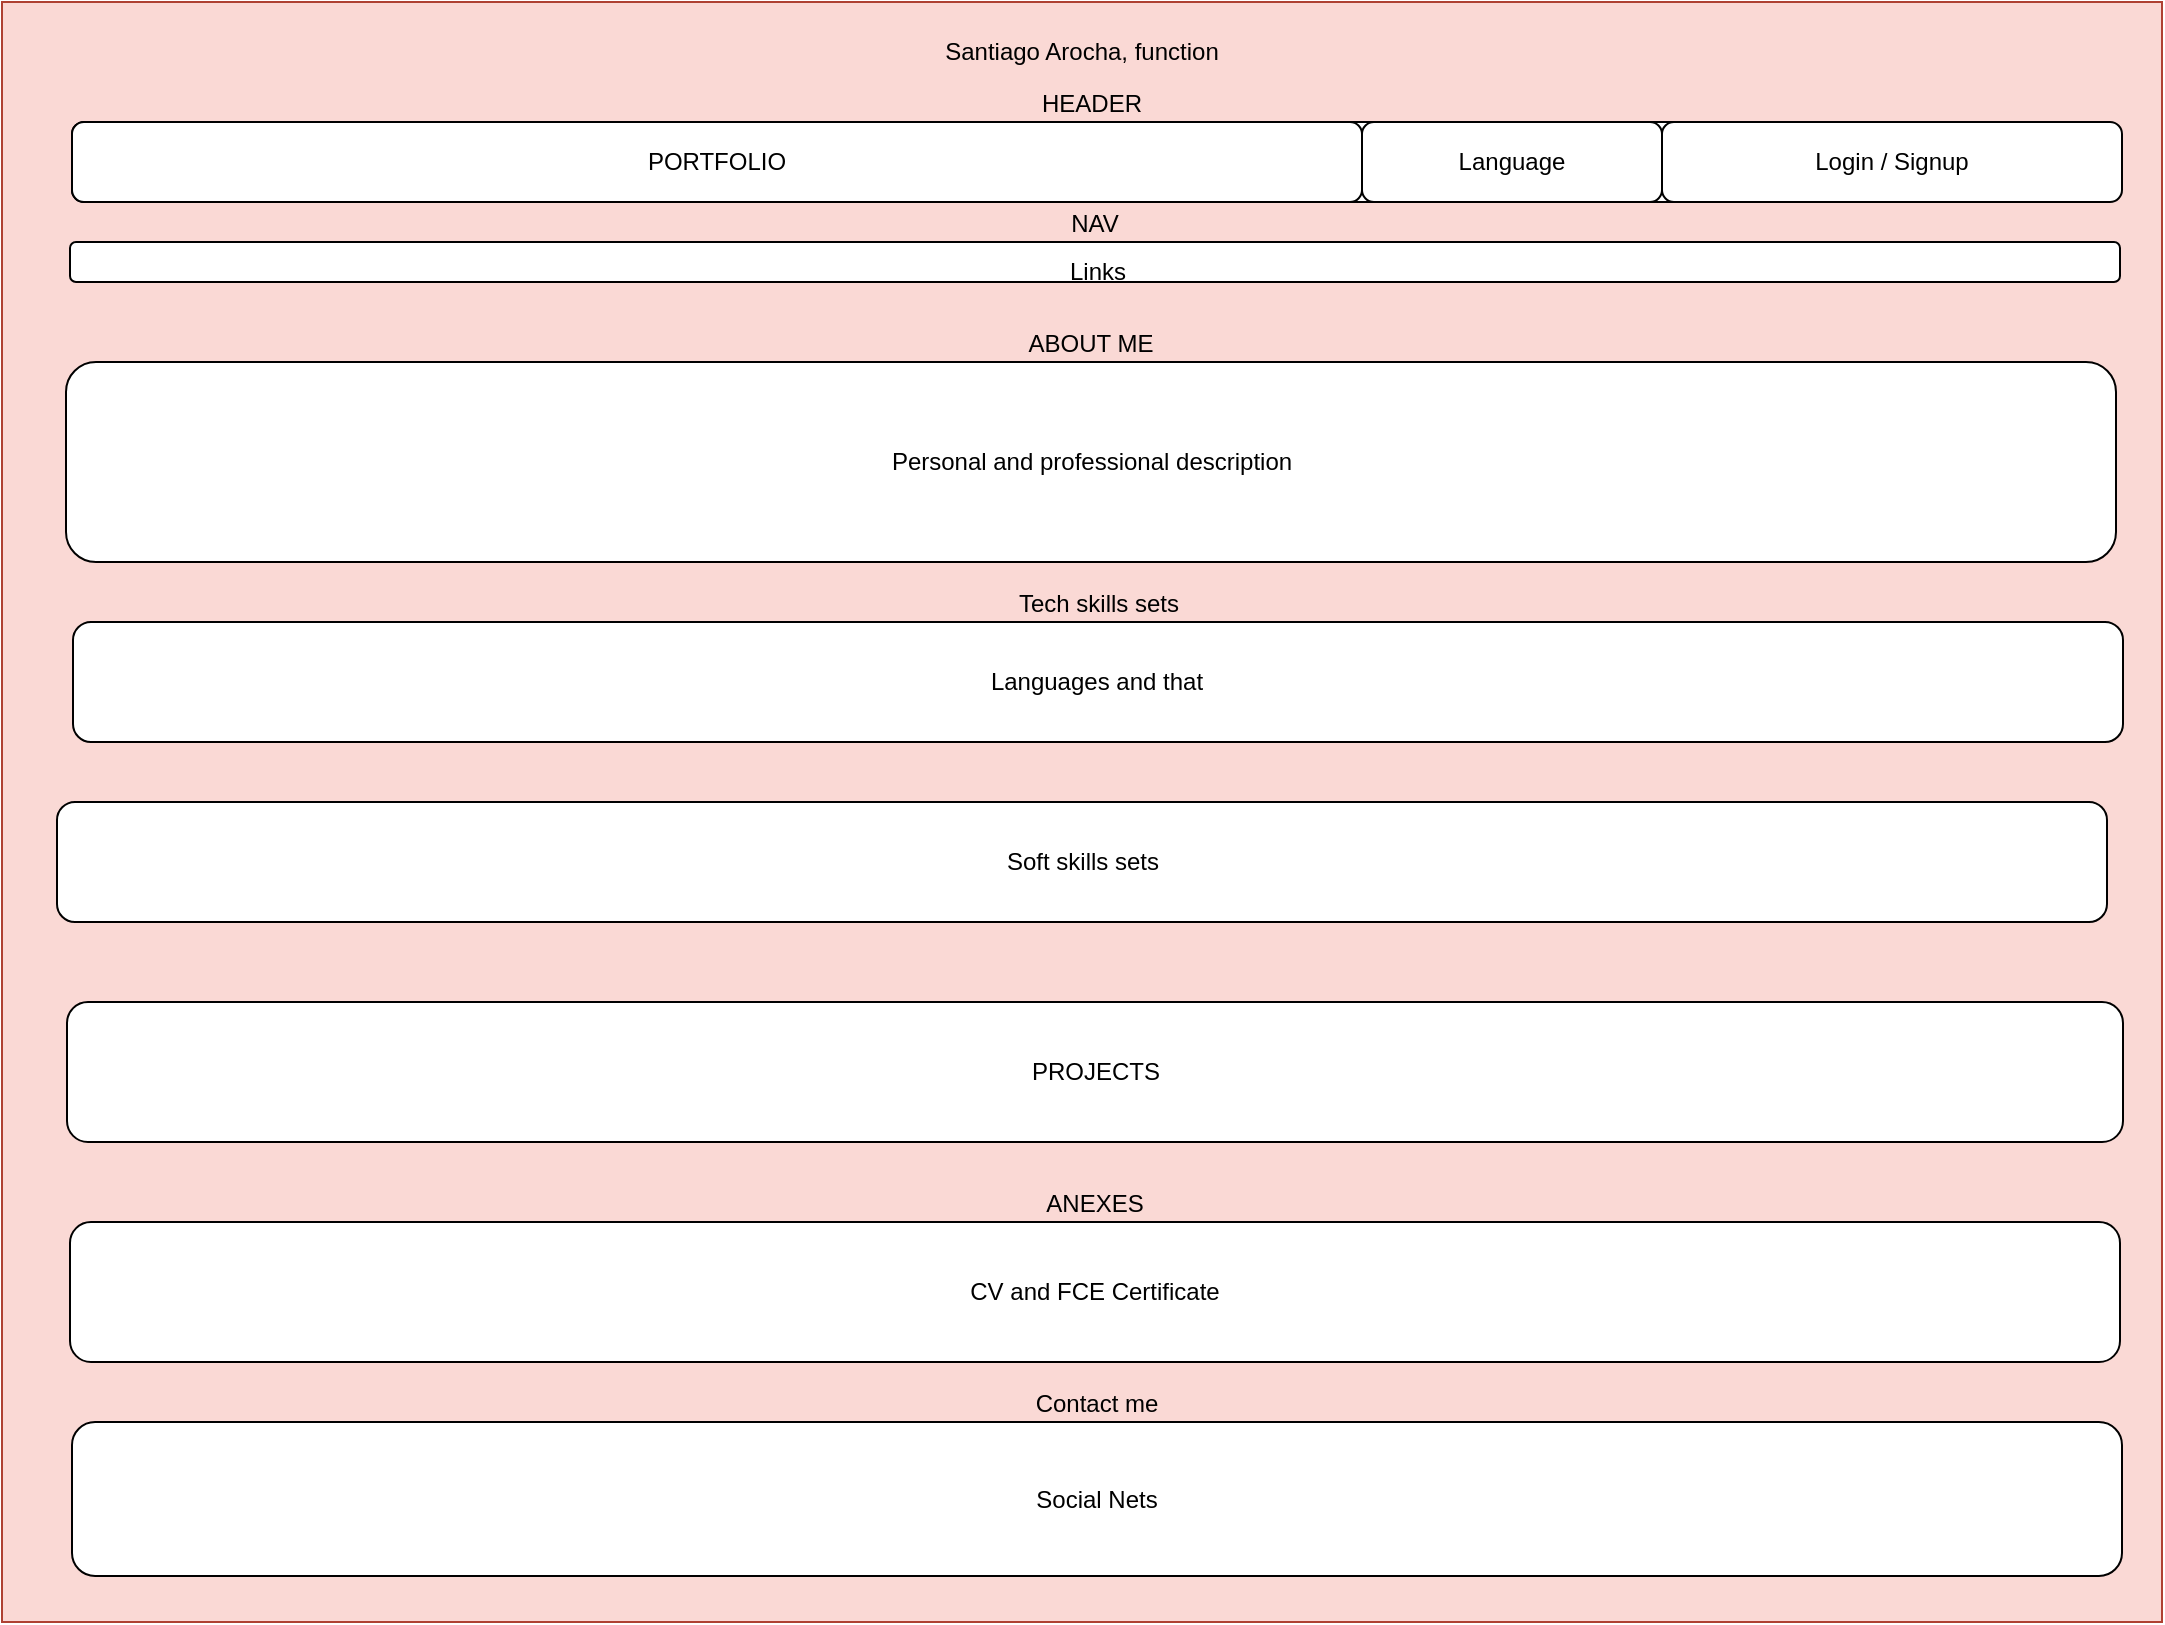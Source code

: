 <mxfile version="17.2.4" type="device"><diagram id="YwefCp81MQTMcxTEYlch" name="Page-1"><mxGraphModel dx="1711" dy="871" grid="1" gridSize="10" guides="1" tooltips="1" connect="1" arrows="1" fold="1" page="1" pageScale="1" pageWidth="1169" pageHeight="1654" math="0" shadow="0"><root><mxCell id="0"/><mxCell id="1" parent="0"/><mxCell id="4yL_EyfEFYLKIj43m_wI-1" value="" style="rounded=0;whiteSpace=wrap;html=1;fillColor=#fad9d5;strokeColor=#ae4132;" vertex="1" parent="1"><mxGeometry x="40" y="40" width="1080" height="810" as="geometry"/></mxCell><mxCell id="4yL_EyfEFYLKIj43m_wI-2" value="Santiago Arocha, function" style="text;html=1;strokeColor=none;fillColor=none;align=center;verticalAlign=middle;whiteSpace=wrap;rounded=0;" vertex="1" parent="1"><mxGeometry x="475" y="50" width="210" height="30" as="geometry"/></mxCell><mxCell id="4yL_EyfEFYLKIj43m_wI-3" value="HEADER" style="rounded=1;whiteSpace=wrap;html=1;strokeColor=default;labelPosition=center;verticalLabelPosition=top;align=center;verticalAlign=bottom;&#xA;background: #6b705c;" vertex="1" parent="1"><mxGeometry x="75" y="100" width="1020" height="40" as="geometry"/></mxCell><mxCell id="4yL_EyfEFYLKIj43m_wI-5" value="PORTFOLIO" style="rounded=1;whiteSpace=wrap;html=1;strokeColor=default;" vertex="1" parent="1"><mxGeometry x="75" y="100" width="645" height="40" as="geometry"/></mxCell><mxCell id="4yL_EyfEFYLKIj43m_wI-6" value="Language" style="rounded=1;whiteSpace=wrap;html=1;strokeColor=default;" vertex="1" parent="1"><mxGeometry x="720" y="100" width="150" height="40" as="geometry"/></mxCell><mxCell id="4yL_EyfEFYLKIj43m_wI-7" value="Login / Signup" style="rounded=1;whiteSpace=wrap;html=1;strokeColor=default;" vertex="1" parent="1"><mxGeometry x="870" y="100" width="230" height="40" as="geometry"/></mxCell><mxCell id="4yL_EyfEFYLKIj43m_wI-8" value="NAV" style="rounded=1;whiteSpace=wrap;html=1;strokeColor=default;labelPosition=center;verticalLabelPosition=top;align=center;verticalAlign=bottom;" vertex="1" parent="1"><mxGeometry x="74" y="160" width="1025" height="20" as="geometry"/></mxCell><mxCell id="4yL_EyfEFYLKIj43m_wI-9" value="&lt;div&gt;ABOUT ME&lt;/div&gt;" style="rounded=1;whiteSpace=wrap;html=1;strokeColor=default;labelPosition=center;verticalLabelPosition=top;align=center;verticalAlign=bottom;" vertex="1" parent="1"><mxGeometry x="72" y="220" width="1025" height="100" as="geometry"/></mxCell><mxCell id="4yL_EyfEFYLKIj43m_wI-10" value="Tech skills sets" style="rounded=1;whiteSpace=wrap;html=1;strokeColor=default;labelPosition=center;verticalLabelPosition=top;align=center;verticalAlign=bottom;" vertex="1" parent="1"><mxGeometry x="75.5" y="350" width="1025" height="60" as="geometry"/></mxCell><mxCell id="4yL_EyfEFYLKIj43m_wI-11" value="Soft skills sets" style="rounded=1;whiteSpace=wrap;html=1;strokeColor=default;" vertex="1" parent="1"><mxGeometry x="67.5" y="440" width="1025" height="60" as="geometry"/></mxCell><mxCell id="4yL_EyfEFYLKIj43m_wI-12" value="PROJECTS" style="rounded=1;whiteSpace=wrap;html=1;strokeColor=default;" vertex="1" parent="1"><mxGeometry x="72.5" y="540" width="1028" height="70" as="geometry"/></mxCell><mxCell id="4yL_EyfEFYLKIj43m_wI-13" value="ANEXES" style="rounded=1;whiteSpace=wrap;html=1;strokeColor=default;labelPosition=center;verticalLabelPosition=top;align=center;verticalAlign=bottom;" vertex="1" parent="1"><mxGeometry x="74" y="650" width="1025" height="70" as="geometry"/></mxCell><mxCell id="4yL_EyfEFYLKIj43m_wI-14" value="Contact me" style="rounded=1;whiteSpace=wrap;html=1;strokeColor=default;labelPosition=center;verticalLabelPosition=top;align=center;verticalAlign=bottom;" vertex="1" parent="1"><mxGeometry x="75" y="750" width="1025" height="77" as="geometry"/></mxCell><mxCell id="4yL_EyfEFYLKIj43m_wI-15" value="Personal and professional description" style="text;html=1;strokeColor=none;fillColor=none;align=center;verticalAlign=middle;whiteSpace=wrap;rounded=0;" vertex="1" parent="1"><mxGeometry x="424.5" y="245" width="320" height="50" as="geometry"/></mxCell><mxCell id="4yL_EyfEFYLKIj43m_wI-16" value="Languages and that" style="text;html=1;strokeColor=none;fillColor=none;align=center;verticalAlign=middle;whiteSpace=wrap;rounded=0;" vertex="1" parent="1"><mxGeometry x="501.25" y="365" width="172.5" height="30" as="geometry"/></mxCell><mxCell id="4yL_EyfEFYLKIj43m_wI-18" value="Links" style="text;html=1;strokeColor=none;fillColor=none;align=center;verticalAlign=middle;whiteSpace=wrap;rounded=0;" vertex="1" parent="1"><mxGeometry x="558" y="160" width="60" height="30" as="geometry"/></mxCell><mxCell id="4yL_EyfEFYLKIj43m_wI-19" value="CV and FCE Certificate" style="text;html=1;strokeColor=none;fillColor=none;align=center;verticalAlign=middle;whiteSpace=wrap;rounded=0;" vertex="1" parent="1"><mxGeometry x="509" y="670" width="155" height="30" as="geometry"/></mxCell><mxCell id="4yL_EyfEFYLKIj43m_wI-20" value="Social Nets" style="text;html=1;strokeColor=none;fillColor=none;align=center;verticalAlign=middle;whiteSpace=wrap;rounded=0;" vertex="1" parent="1"><mxGeometry x="546.25" y="773.5" width="82.5" height="30" as="geometry"/></mxCell></root></mxGraphModel></diagram></mxfile>